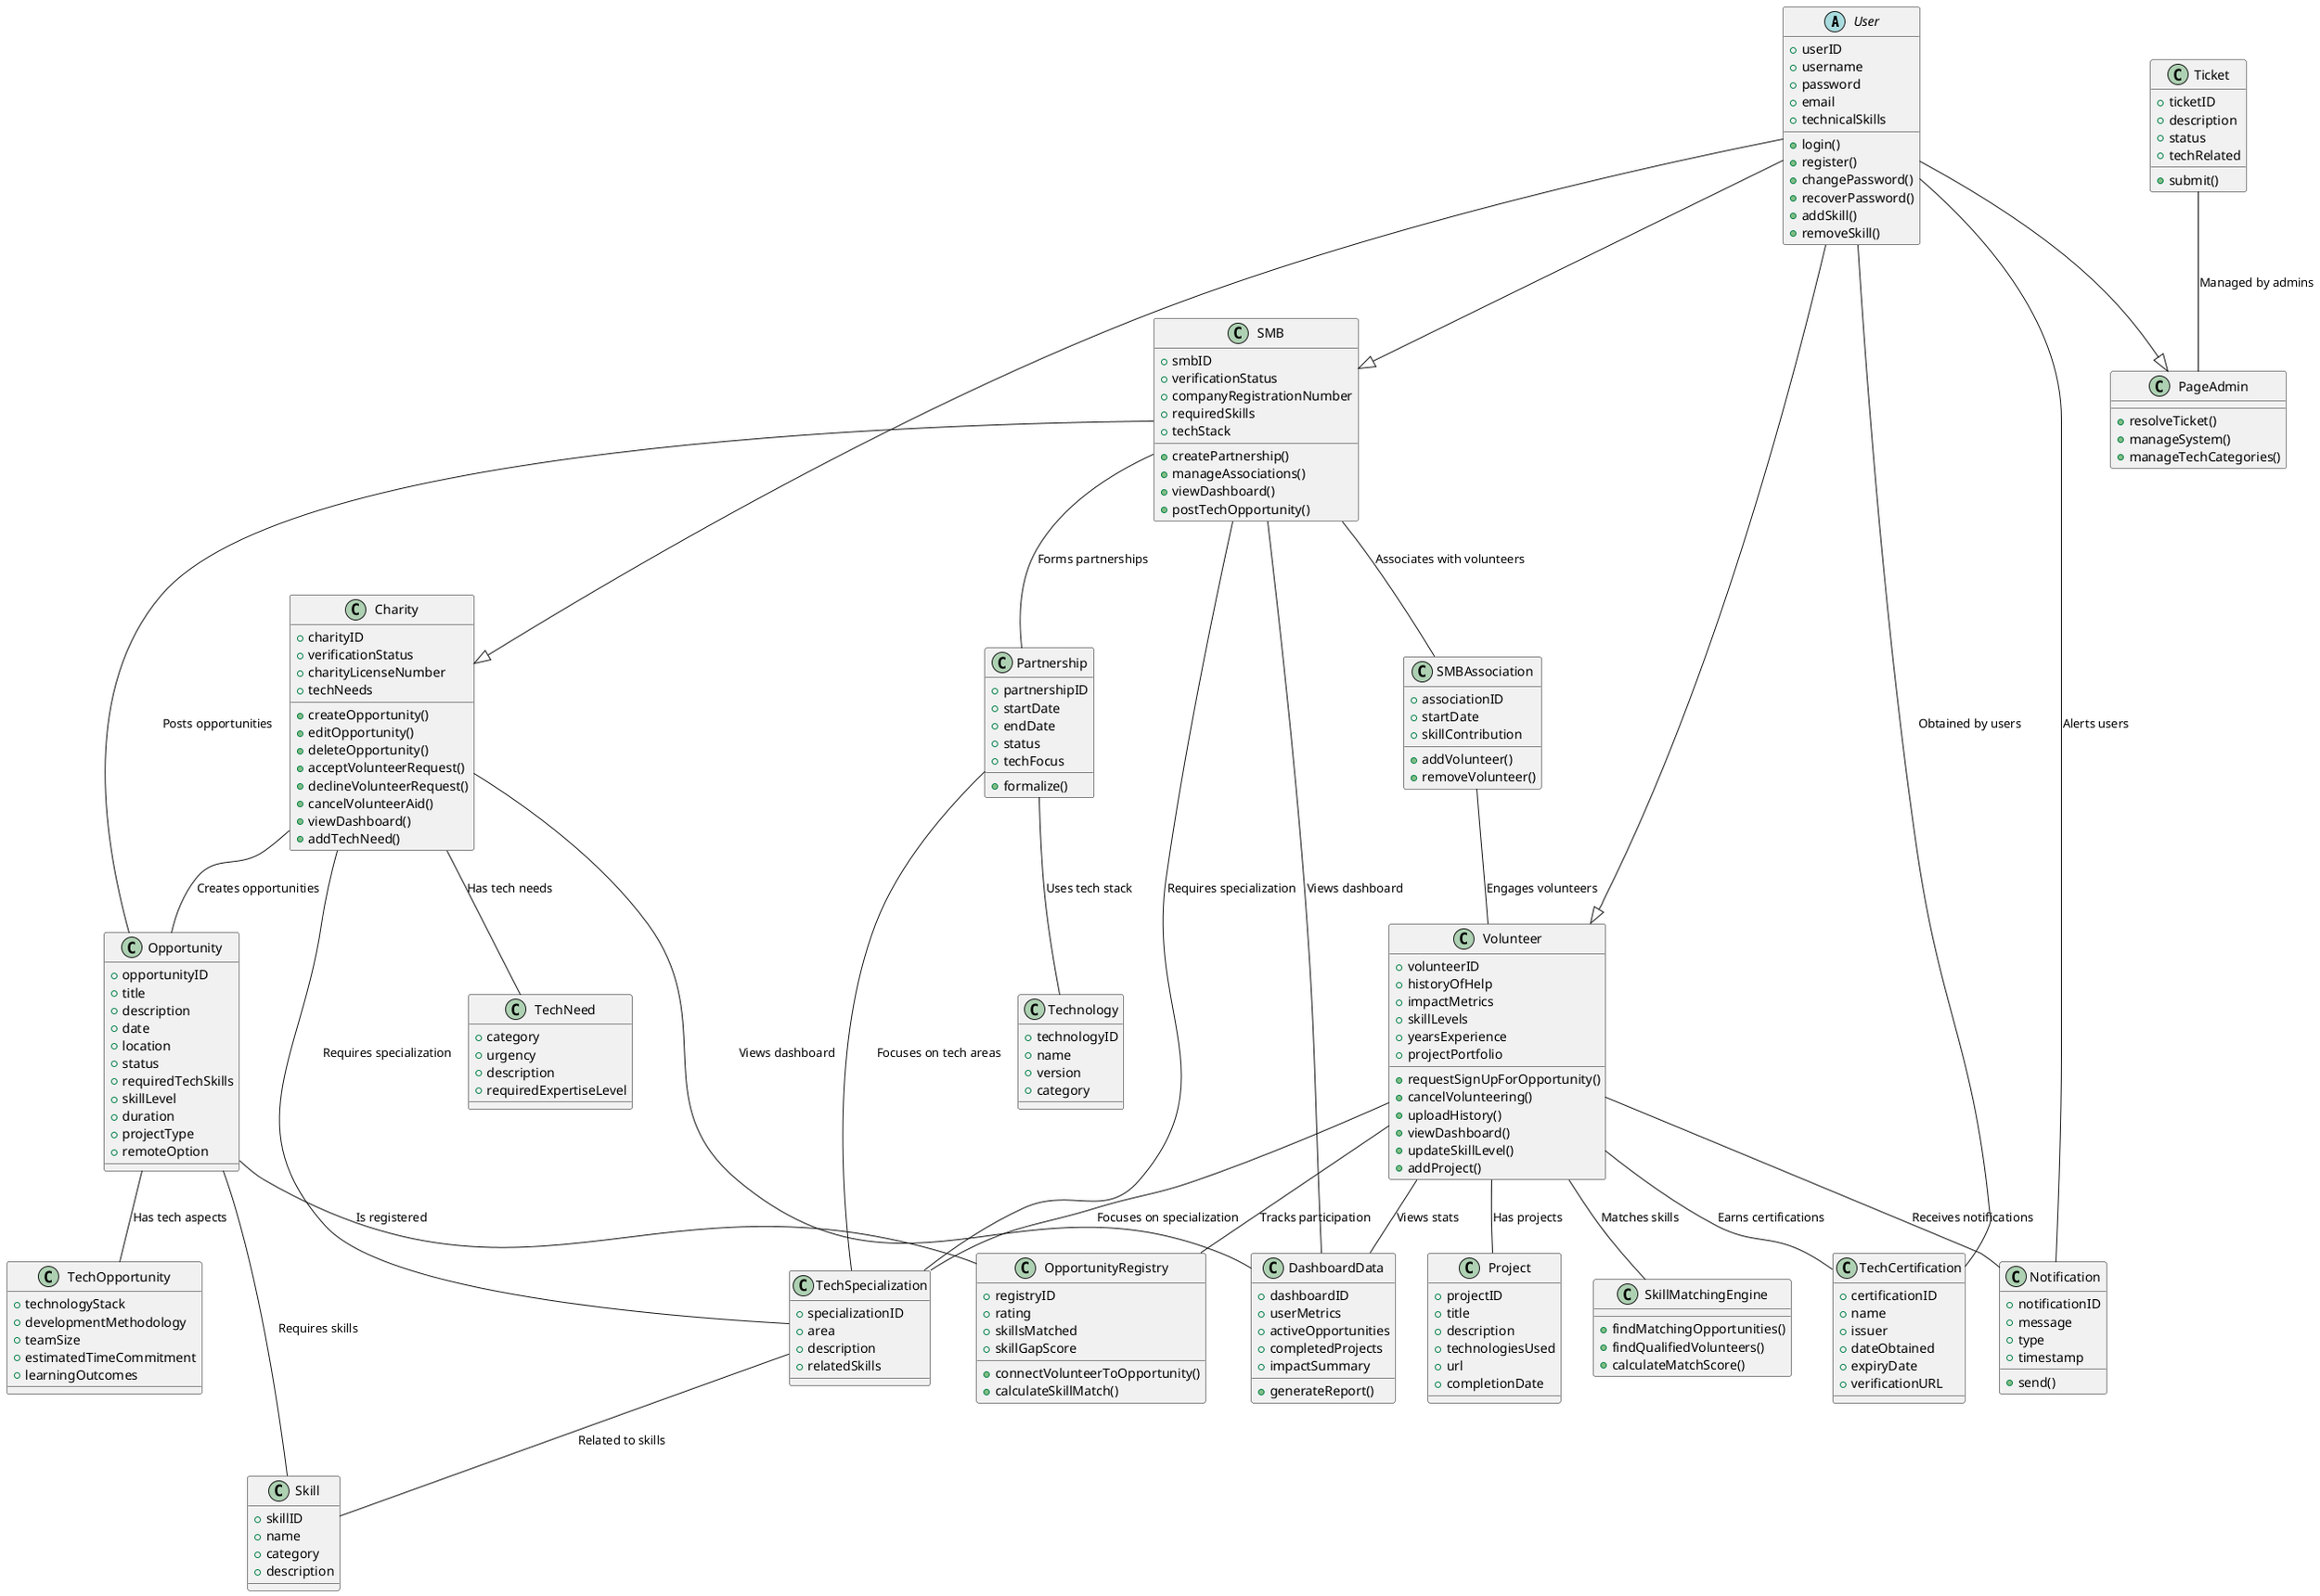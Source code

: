 @startuml

' Core User-related classes
abstract class User {
    +userID
    +username
    +password
    +email
    +technicalSkills
    +login()
    +register()
    +changePassword()
    +recoverPassword()
    +addSkill()
    +removeSkill()
}

class Volunteer {
    +volunteerID
    +historyOfHelp
    +impactMetrics
    +skillLevels
    +yearsExperience
    +projectPortfolio
    +requestSignUpForOpportunity()
    +cancelVolunteering()
    +uploadHistory()
    +viewDashboard()
    +updateSkillLevel()
    +addProject()
}

class SMB {
    +smbID
    +verificationStatus
    +companyRegistrationNumber
    +requiredSkills
    +techStack
    +createPartnership()
    +manageAssociations()
    +viewDashboard()
    +postTechOpportunity()
}

class Charity {
    +charityID
    +verificationStatus
    +charityLicenseNumber
    +techNeeds
    +createOpportunity()
    +editOpportunity()
    +deleteOpportunity()
    +acceptVolunteerRequest()
    +declineVolunteerRequest()
    +cancelVolunteerAid()
    +viewDashboard()
    +addTechNeed()
}

class PageAdmin {
    +resolveTicket()
    +manageSystem()
    +manageTechCategories()
}

class Opportunity {
    +opportunityID
    +title
    +description
    +date
    +location
    +status
    +requiredTechSkills
    +skillLevel
    +duration
    +projectType
    +remoteOption
}

class TechOpportunity {
    +technologyStack
    +developmentMethodology
    +teamSize
    +estimatedTimeCommitment
    +learningOutcomes
}

class TechNeed {
    +category
    +urgency
    +description
    +requiredExpertiseLevel
}

class Skill {
    +skillID
    +name
    +category
    +description
}

class Project {
    +projectID
    +title
    +description
    +technologiesUsed
    +url
    +completionDate
}

class Technology {
    +technologyID
    +name
    +version
    +category
}

class OpportunityRegistry {
    +registryID
    +rating
    +skillsMatched
    +skillGapScore
    +connectVolunteerToOpportunity()
    +calculateSkillMatch()
}

class SkillMatchingEngine {
    +findMatchingOpportunities()
    +findQualifiedVolunteers()
    +calculateMatchScore()
}

class TechSpecialization {
    +specializationID
    +area
    +description
    +relatedSkills
}

class TechCertification {
    +certificationID
    +name
    +issuer
    +dateObtained
    +expiryDate
    +verificationURL
}

class Partnership {
    +partnershipID
    +startDate
    +endDate
    +status
    +techFocus
    +formalize()
}

class SMBAssociation {
    +associationID
    +startDate
    +skillContribution
    +addVolunteer()
    +removeVolunteer()
}

class Notification {
    +notificationID
    +message
    +type
    +timestamp
    +send()
}

class Ticket {
    +ticketID
    +description
    +status
    +techRelated
    +submit()
}

class DashboardData {
    +dashboardID
    +userMetrics
    +activeOpportunities
    +completedProjects
    +impactSummary
    +generateReport()
}

' Relationships restored and clarified
User --|> Volunteer
User --|> SMB
User --|> Charity
User --|> PageAdmin

Volunteer -- OpportunityRegistry : "Tracks participation"
Volunteer -- SkillMatchingEngine : "Matches skills"
Volunteer -- Project : "Has projects"
Volunteer -- Notification : "Receives notifications"
Volunteer -- DashboardData : "Views stats"
Volunteer -- TechSpecialization : "Focuses on specialization"
Volunteer -- TechCertification : "Earns certifications"

SMB -- Partnership : "Forms partnerships"
SMB -- SMBAssociation : "Associates with volunteers"
SMB -- Opportunity : "Posts opportunities"
SMB -- DashboardData : "Views dashboard"
SMB -- TechSpecialization : "Requires specialization"

Charity -- Opportunity : "Creates opportunities"
Charity -- TechNeed : "Has tech needs"
Charity -- DashboardData : "Views dashboard"
Charity -- TechSpecialization : "Requires specialization"

Opportunity -- TechOpportunity : "Has tech aspects"
Opportunity -- Skill : "Requires skills"
Opportunity -- OpportunityRegistry : "Is registered"

Partnership -- Technology : "Uses tech stack"
Partnership -- TechSpecialization : "Focuses on tech areas"
SMBAssociation -- Volunteer : "Engages volunteers"

Notification -- User : "Alerts users"
Ticket -- PageAdmin : "Managed by admins"

TechSpecialization -- Skill : "Related to skills"
TechCertification -- User : "Obtained by users"
@enduml